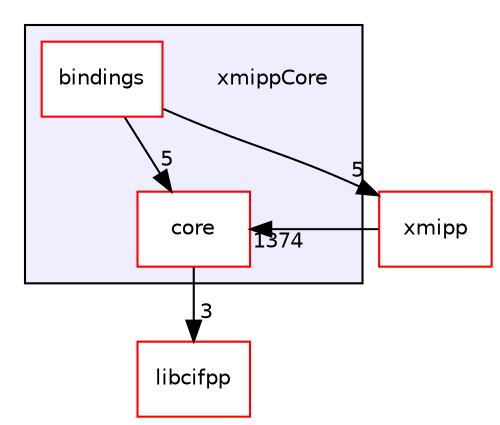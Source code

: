 digraph "xmippCore" {
  compound=true
  node [ fontsize="10", fontname="Helvetica"];
  edge [ labelfontsize="10", labelfontname="Helvetica"];
  subgraph clusterdir_ce4d0d8fc85c2c70612466225bfce71d {
    graph [ bgcolor="#eeeeff", pencolor="black", label="" URL="dir_ce4d0d8fc85c2c70612466225bfce71d.html"];
    dir_ce4d0d8fc85c2c70612466225bfce71d [shape=plaintext label="xmippCore"];
    dir_a2056f6b2a33d9286a94da4743652b84 [shape=box label="bindings" color="red" fillcolor="white" style="filled" URL="dir_a2056f6b2a33d9286a94da4743652b84.html"];
    dir_7b263f08efd4b5bafd60790250e211a5 [shape=box label="core" color="red" fillcolor="white" style="filled" URL="dir_7b263f08efd4b5bafd60790250e211a5.html"];
  }
  dir_5bce755d3f27cf36e7d1a940cfd4182d [shape=box label="xmipp" fillcolor="white" style="filled" color="red" URL="dir_5bce755d3f27cf36e7d1a940cfd4182d.html"];
  dir_b362365bb487ae6494754fd242eeb3c9 [shape=box label="libcifpp" fillcolor="white" style="filled" color="red" URL="dir_b362365bb487ae6494754fd242eeb3c9.html"];
  dir_5bce755d3f27cf36e7d1a940cfd4182d->dir_7b263f08efd4b5bafd60790250e211a5 [headlabel="1374", labeldistance=1.5 headhref="dir_000033_000325.html"];
  dir_7b263f08efd4b5bafd60790250e211a5->dir_b362365bb487ae6494754fd242eeb3c9 [headlabel="3", labeldistance=1.5 headhref="dir_000325_000001.html"];
  dir_a2056f6b2a33d9286a94da4743652b84->dir_5bce755d3f27cf36e7d1a940cfd4182d [headlabel="5", labeldistance=1.5 headhref="dir_000260_000033.html"];
  dir_a2056f6b2a33d9286a94da4743652b84->dir_7b263f08efd4b5bafd60790250e211a5 [headlabel="5", labeldistance=1.5 headhref="dir_000260_000325.html"];
}
